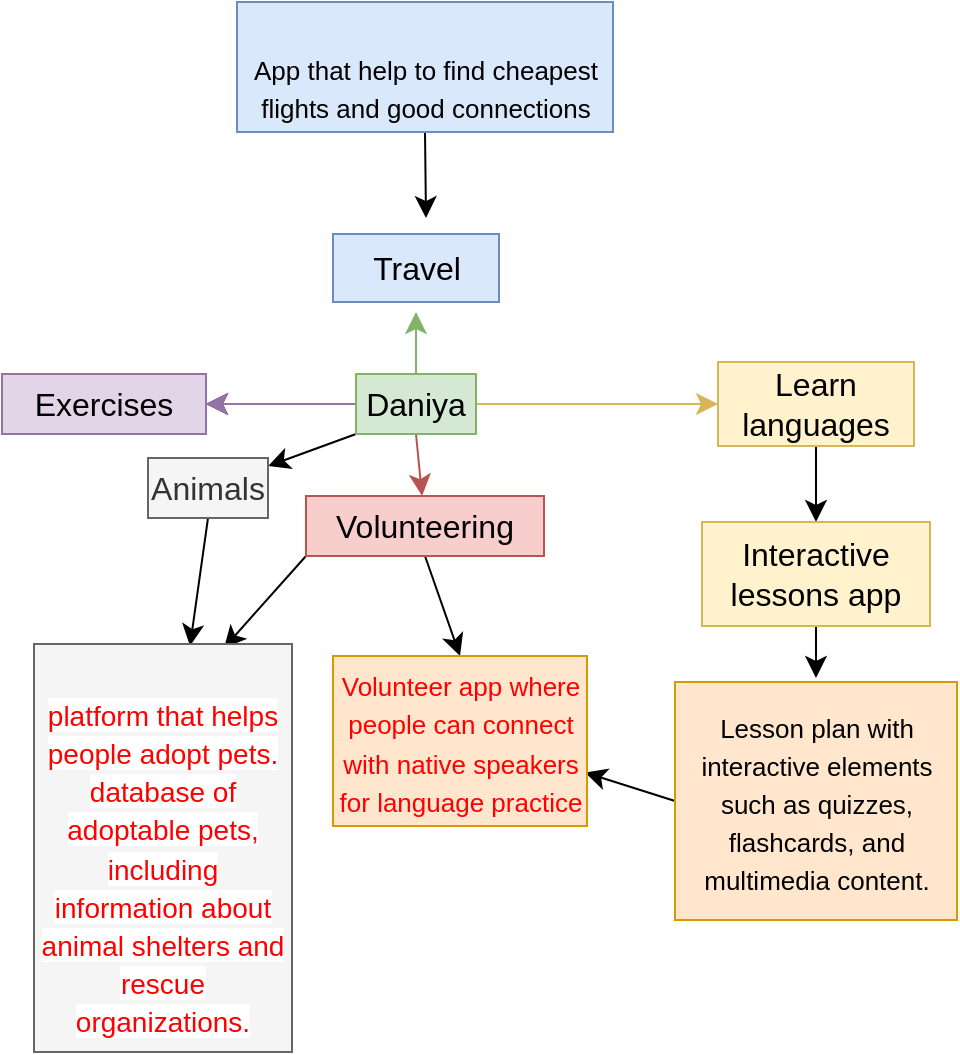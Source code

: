 <mxfile version="22.1.21" type="github">
  <diagram name="Page-1" id="6IDS-wb3tfMKvkT18osw">
    <mxGraphModel dx="1827" dy="1716" grid="0" gridSize="10" guides="1" tooltips="1" connect="1" arrows="1" fold="1" page="1" pageScale="1" pageWidth="827" pageHeight="1169" math="0" shadow="0">
      <root>
        <mxCell id="0" />
        <mxCell id="1" parent="0" />
        <mxCell id="AG4e3KHOkEHLmPf4B2BN-6" style="edgeStyle=none;curved=1;rounded=0;orthogonalLoop=1;jettySize=auto;html=1;exitX=0.5;exitY=0;exitDx=0;exitDy=0;fontSize=12;startSize=8;endSize=8;fillColor=#d5e8d4;strokeColor=#82b366;" edge="1" parent="1" source="AG4e3KHOkEHLmPf4B2BN-2">
          <mxGeometry relative="1" as="geometry">
            <mxPoint x="93" y="143" as="targetPoint" />
          </mxGeometry>
        </mxCell>
        <mxCell id="AG4e3KHOkEHLmPf4B2BN-8" style="edgeStyle=none;curved=1;rounded=0;orthogonalLoop=1;jettySize=auto;html=1;exitX=1;exitY=0.5;exitDx=0;exitDy=0;fontSize=12;startSize=8;endSize=8;fillColor=#fff2cc;strokeColor=#d6b656;" edge="1" parent="1" source="AG4e3KHOkEHLmPf4B2BN-2" target="AG4e3KHOkEHLmPf4B2BN-9">
          <mxGeometry relative="1" as="geometry">
            <mxPoint x="147" y="189" as="targetPoint" />
            <Array as="points">
              <mxPoint x="213" y="189" />
            </Array>
          </mxGeometry>
        </mxCell>
        <mxCell id="AG4e3KHOkEHLmPf4B2BN-11" style="edgeStyle=none;curved=1;rounded=0;orthogonalLoop=1;jettySize=auto;html=1;exitX=0.5;exitY=1;exitDx=0;exitDy=0;fontSize=12;startSize=8;endSize=8;fillColor=#f8cecc;strokeColor=#b85450;" edge="1" parent="1" source="AG4e3KHOkEHLmPf4B2BN-2" target="AG4e3KHOkEHLmPf4B2BN-12">
          <mxGeometry relative="1" as="geometry">
            <mxPoint x="93" y="234" as="targetPoint" />
          </mxGeometry>
        </mxCell>
        <mxCell id="AG4e3KHOkEHLmPf4B2BN-17" style="edgeStyle=none;curved=1;rounded=0;orthogonalLoop=1;jettySize=auto;html=1;exitX=0;exitY=0.5;exitDx=0;exitDy=0;fontSize=12;startSize=8;endSize=8;" edge="1" parent="1" source="AG4e3KHOkEHLmPf4B2BN-2" target="AG4e3KHOkEHLmPf4B2BN-18">
          <mxGeometry relative="1" as="geometry">
            <mxPoint x="20" y="189" as="targetPoint" />
          </mxGeometry>
        </mxCell>
        <mxCell id="AG4e3KHOkEHLmPf4B2BN-20" value="" style="edgeStyle=none;curved=1;rounded=0;orthogonalLoop=1;jettySize=auto;html=1;fontSize=12;startSize=8;endSize=8;fillColor=#e1d5e7;strokeColor=#9673a6;" edge="1" parent="1" source="AG4e3KHOkEHLmPf4B2BN-2" target="AG4e3KHOkEHLmPf4B2BN-18">
          <mxGeometry relative="1" as="geometry" />
        </mxCell>
        <mxCell id="AG4e3KHOkEHLmPf4B2BN-51" style="edgeStyle=none;curved=1;rounded=0;orthogonalLoop=1;jettySize=auto;html=1;exitX=0;exitY=1;exitDx=0;exitDy=0;fontSize=12;startSize=8;endSize=8;" edge="1" parent="1" source="AG4e3KHOkEHLmPf4B2BN-2" target="AG4e3KHOkEHLmPf4B2BN-52">
          <mxGeometry relative="1" as="geometry">
            <mxPoint x="21" y="223" as="targetPoint" />
          </mxGeometry>
        </mxCell>
        <mxCell id="AG4e3KHOkEHLmPf4B2BN-2" value="Daniya" style="text;strokeColor=#82b366;fillColor=#d5e8d4;html=1;align=center;verticalAlign=middle;whiteSpace=wrap;rounded=0;fontSize=16;" vertex="1" parent="1">
          <mxGeometry x="63" y="174" width="60" height="30" as="geometry" />
        </mxCell>
        <mxCell id="AG4e3KHOkEHLmPf4B2BN-7" value="Travel" style="text;strokeColor=#6c8ebf;fillColor=#dae8fc;html=1;align=center;verticalAlign=middle;whiteSpace=wrap;rounded=0;fontSize=16;" vertex="1" parent="1">
          <mxGeometry x="51.5" y="104" width="83" height="34" as="geometry" />
        </mxCell>
        <mxCell id="AG4e3KHOkEHLmPf4B2BN-33" style="edgeStyle=none;curved=1;rounded=0;orthogonalLoop=1;jettySize=auto;html=1;exitX=0.5;exitY=1;exitDx=0;exitDy=0;entryX=0.5;entryY=0;entryDx=0;entryDy=0;fontSize=12;startSize=8;endSize=8;" edge="1" parent="1" source="AG4e3KHOkEHLmPf4B2BN-9" target="AG4e3KHOkEHLmPf4B2BN-30">
          <mxGeometry relative="1" as="geometry" />
        </mxCell>
        <mxCell id="AG4e3KHOkEHLmPf4B2BN-9" value="Learn languages" style="text;strokeColor=#d6b656;fillColor=#fff2cc;html=1;align=center;verticalAlign=middle;whiteSpace=wrap;rounded=0;fontSize=16;" vertex="1" parent="1">
          <mxGeometry x="244" y="168" width="98" height="42" as="geometry" />
        </mxCell>
        <mxCell id="AG4e3KHOkEHLmPf4B2BN-40" style="edgeStyle=none;curved=1;rounded=0;orthogonalLoop=1;jettySize=auto;html=1;exitX=0.5;exitY=1;exitDx=0;exitDy=0;fontSize=12;startSize=8;endSize=8;entryX=0.5;entryY=0;entryDx=0;entryDy=0;" edge="1" parent="1" source="AG4e3KHOkEHLmPf4B2BN-12" target="AG4e3KHOkEHLmPf4B2BN-43">
          <mxGeometry relative="1" as="geometry">
            <mxPoint x="98" y="305" as="targetPoint" />
          </mxGeometry>
        </mxCell>
        <mxCell id="AG4e3KHOkEHLmPf4B2BN-50" style="edgeStyle=none;curved=1;rounded=0;orthogonalLoop=1;jettySize=auto;html=1;exitX=0;exitY=1;exitDx=0;exitDy=0;fontSize=12;startSize=8;endSize=8;" edge="1" parent="1" source="AG4e3KHOkEHLmPf4B2BN-12">
          <mxGeometry relative="1" as="geometry">
            <mxPoint x="-3" y="311" as="targetPoint" />
          </mxGeometry>
        </mxCell>
        <mxCell id="AG4e3KHOkEHLmPf4B2BN-12" value="Volunteering" style="text;strokeColor=#b85450;fillColor=#f8cecc;html=1;align=center;verticalAlign=middle;whiteSpace=wrap;rounded=0;fontSize=16;" vertex="1" parent="1">
          <mxGeometry x="38" y="235" width="119" height="30" as="geometry" />
        </mxCell>
        <mxCell id="AG4e3KHOkEHLmPf4B2BN-18" value="Exercises" style="text;strokeColor=#9673a6;fillColor=#e1d5e7;html=1;align=center;verticalAlign=middle;whiteSpace=wrap;rounded=0;fontSize=16;" vertex="1" parent="1">
          <mxGeometry x="-114" y="174" width="102" height="30" as="geometry" />
        </mxCell>
        <mxCell id="AG4e3KHOkEHLmPf4B2BN-34" style="edgeStyle=none;curved=1;rounded=0;orthogonalLoop=1;jettySize=auto;html=1;exitX=0.5;exitY=1;exitDx=0;exitDy=0;fontSize=12;startSize=8;endSize=8;" edge="1" parent="1" source="AG4e3KHOkEHLmPf4B2BN-30">
          <mxGeometry relative="1" as="geometry">
            <mxPoint x="293" y="326" as="targetPoint" />
          </mxGeometry>
        </mxCell>
        <mxCell id="AG4e3KHOkEHLmPf4B2BN-30" value="&lt;div&gt;Interactive&lt;/div&gt;&lt;div&gt;lessons app&lt;br&gt;&lt;/div&gt;" style="text;strokeColor=#d6b656;fillColor=#fff2cc;html=1;align=center;verticalAlign=middle;whiteSpace=wrap;rounded=0;fontSize=16;" vertex="1" parent="1">
          <mxGeometry x="236" y="248" width="114" height="52" as="geometry" />
        </mxCell>
        <mxCell id="AG4e3KHOkEHLmPf4B2BN-41" style="edgeStyle=none;curved=1;rounded=0;orthogonalLoop=1;jettySize=auto;html=1;exitX=0;exitY=0.5;exitDx=0;exitDy=0;fontSize=12;startSize=8;endSize=8;" edge="1" parent="1" source="AG4e3KHOkEHLmPf4B2BN-36">
          <mxGeometry relative="1" as="geometry">
            <mxPoint x="177.5" y="373.28" as="targetPoint" />
          </mxGeometry>
        </mxCell>
        <mxCell id="AG4e3KHOkEHLmPf4B2BN-36" value="&lt;font style=&quot;font-size: 13px;&quot;&gt;Lesson plan with interactive elements such as quizzes, flashcards, and multimedia content.&lt;/font&gt;" style="text;strokeColor=#d79b00;fillColor=#ffe6cc;html=1;align=center;verticalAlign=middle;whiteSpace=wrap;rounded=0;fontSize=16;" vertex="1" parent="1">
          <mxGeometry x="222.5" y="328" width="141" height="119" as="geometry" />
        </mxCell>
        <mxCell id="AG4e3KHOkEHLmPf4B2BN-43" value="&lt;font color=&quot;#ff0000&quot; style=&quot;font-size: 13px;&quot;&gt;&lt;br&gt;&lt;font style=&quot;font-size: 13px;&quot;&gt;Volunteer app where people can connect with native speakers for language practice&lt;/font&gt;&lt;br&gt;&lt;br&gt;&lt;/font&gt;" style="text;strokeColor=#d79b00;fillColor=#ffe6cc;html=1;align=center;verticalAlign=middle;whiteSpace=wrap;rounded=0;fontSize=16;" vertex="1" parent="1">
          <mxGeometry x="51.5" y="315" width="127" height="85" as="geometry" />
        </mxCell>
        <mxCell id="AG4e3KHOkEHLmPf4B2BN-53" style="edgeStyle=none;curved=1;rounded=0;orthogonalLoop=1;jettySize=auto;html=1;exitX=0.5;exitY=1;exitDx=0;exitDy=0;fontSize=12;startSize=8;endSize=8;" edge="1" parent="1" source="AG4e3KHOkEHLmPf4B2BN-52">
          <mxGeometry relative="1" as="geometry">
            <mxPoint x="-20" y="310" as="targetPoint" />
          </mxGeometry>
        </mxCell>
        <mxCell id="AG4e3KHOkEHLmPf4B2BN-52" value="Animals" style="text;strokeColor=#666666;fillColor=#f5f5f5;html=1;align=center;verticalAlign=middle;whiteSpace=wrap;rounded=0;fontSize=16;fontColor=#333333;" vertex="1" parent="1">
          <mxGeometry x="-41" y="216" width="60" height="30" as="geometry" />
        </mxCell>
        <mxCell id="AG4e3KHOkEHLmPf4B2BN-54" value="&lt;font style=&quot;background-color: rgb(255, 255, 255);&quot; color=&quot;#ff0000&quot;&gt;&lt;br&gt;&lt;font style=&quot;font-size: 14px;&quot;&gt;platform that helps people adopt pets. database of adoptable pets, including information about animal shelters and rescue organizations.&lt;/font&gt;&lt;br&gt;&lt;/font&gt;" style="text;strokeColor=#666666;fillColor=#f5f5f5;html=1;align=center;verticalAlign=middle;whiteSpace=wrap;rounded=0;fontSize=16;fontColor=#333333;" vertex="1" parent="1">
          <mxGeometry x="-98" y="309" width="129" height="204" as="geometry" />
        </mxCell>
        <mxCell id="AG4e3KHOkEHLmPf4B2BN-66" style="edgeStyle=none;curved=1;rounded=0;orthogonalLoop=1;jettySize=auto;html=1;exitX=0.5;exitY=1;exitDx=0;exitDy=0;fontSize=12;startSize=8;endSize=8;" edge="1" parent="1" source="AG4e3KHOkEHLmPf4B2BN-63">
          <mxGeometry relative="1" as="geometry">
            <mxPoint x="98" y="96" as="targetPoint" />
          </mxGeometry>
        </mxCell>
        <mxCell id="AG4e3KHOkEHLmPf4B2BN-63" value="&lt;br&gt;&lt;font style=&quot;font-size: 13px;&quot;&gt;App that help to find cheapest flights and good connections&lt;/font&gt;&lt;br&gt;" style="text;strokeColor=#6c8ebf;fillColor=#dae8fc;html=1;align=center;verticalAlign=middle;whiteSpace=wrap;rounded=0;fontSize=16;" vertex="1" parent="1">
          <mxGeometry x="3.5" y="-12" width="188" height="65" as="geometry" />
        </mxCell>
      </root>
    </mxGraphModel>
  </diagram>
</mxfile>
